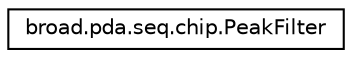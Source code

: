 digraph "Graphical Class Hierarchy"
{
  edge [fontname="Helvetica",fontsize="10",labelfontname="Helvetica",labelfontsize="10"];
  node [fontname="Helvetica",fontsize="10",shape=record];
  rankdir="LR";
  Node1 [label="broad.pda.seq.chip.PeakFilter",height=0.2,width=0.4,color="black", fillcolor="white", style="filled",URL="$classbroad_1_1pda_1_1seq_1_1chip_1_1_peak_filter.html"];
}
